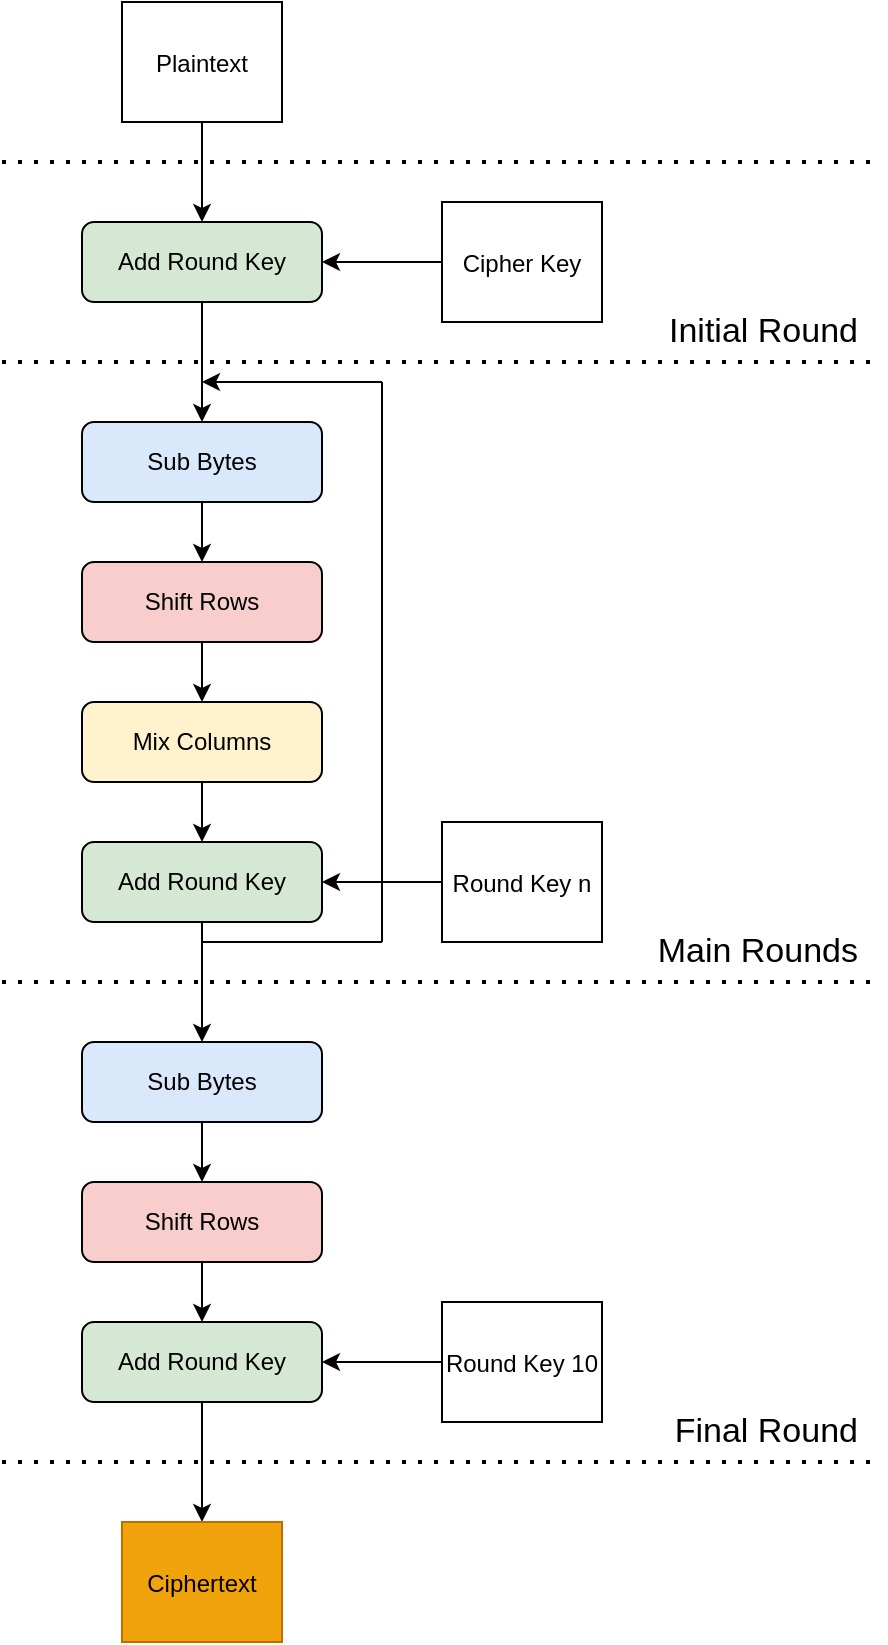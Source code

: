 <mxfile version="16.5.6" type="device"><diagram id="7nfzFrU8MWglCxRMckCR" name="Page-1"><mxGraphModel dx="1422" dy="762" grid="1" gridSize="10" guides="1" tooltips="1" connect="1" arrows="1" fold="1" page="1" pageScale="1" pageWidth="827" pageHeight="1169" math="0" shadow="0"><root><mxCell id="0"/><mxCell id="1" parent="0"/><mxCell id="VLABPZIi211AEGjdVW4Z-1" value="" style="endArrow=none;dashed=1;html=1;dashPattern=1 3;strokeWidth=2;rounded=0;" edge="1" parent="1"><mxGeometry width="50" height="50" relative="1" as="geometry"><mxPoint x="140" y="280" as="sourcePoint"/><mxPoint x="580" y="280" as="targetPoint"/></mxGeometry></mxCell><mxCell id="VLABPZIi211AEGjdVW4Z-2" value="Add Round Key" style="rounded=1;whiteSpace=wrap;html=1;fillColor=#d5e8d4;strokeColor=#000000;" vertex="1" parent="1"><mxGeometry x="180" y="210" width="120" height="40" as="geometry"/></mxCell><mxCell id="VLABPZIi211AEGjdVW4Z-3" value="Sub Bytes" style="rounded=1;whiteSpace=wrap;html=1;fillColor=#dae8fc;strokeColor=#000000;" vertex="1" parent="1"><mxGeometry x="180" y="310" width="120" height="40" as="geometry"/></mxCell><mxCell id="VLABPZIi211AEGjdVW4Z-4" value="Shift Rows" style="rounded=1;whiteSpace=wrap;html=1;fillColor=#f8cecc;strokeColor=#000000;" vertex="1" parent="1"><mxGeometry x="180" y="380" width="120" height="40" as="geometry"/></mxCell><mxCell id="VLABPZIi211AEGjdVW4Z-5" value="Mix Columns" style="rounded=1;whiteSpace=wrap;html=1;fillColor=#fff2cc;strokeColor=#000000;" vertex="1" parent="1"><mxGeometry x="180" y="450" width="120" height="40" as="geometry"/></mxCell><mxCell id="VLABPZIi211AEGjdVW4Z-6" value="Initial Round" style="text;html=1;strokeColor=none;fillColor=none;align=right;verticalAlign=middle;whiteSpace=wrap;rounded=0;fontSize=17;" vertex="1" parent="1"><mxGeometry x="450" y="250" width="120" height="30" as="geometry"/></mxCell><mxCell id="VLABPZIi211AEGjdVW4Z-8" value="Add Round Key" style="rounded=1;whiteSpace=wrap;html=1;fillColor=#d5e8d4;strokeColor=#000000;" vertex="1" parent="1"><mxGeometry x="180" y="520" width="120" height="40" as="geometry"/></mxCell><mxCell id="VLABPZIi211AEGjdVW4Z-9" value="" style="endArrow=none;dashed=1;html=1;dashPattern=1 3;strokeWidth=2;rounded=0;" edge="1" parent="1"><mxGeometry width="50" height="50" relative="1" as="geometry"><mxPoint x="140" y="590" as="sourcePoint"/><mxPoint x="580" y="590" as="targetPoint"/></mxGeometry></mxCell><mxCell id="VLABPZIi211AEGjdVW4Z-10" value="Main Rounds" style="text;html=1;strokeColor=none;fillColor=none;align=right;verticalAlign=middle;whiteSpace=wrap;rounded=0;fontSize=17;" vertex="1" parent="1"><mxGeometry x="450" y="560" width="120" height="30" as="geometry"/></mxCell><mxCell id="VLABPZIi211AEGjdVW4Z-16" value="Sub Bytes" style="rounded=1;whiteSpace=wrap;html=1;fillColor=#dae8fc;strokeColor=#000000;" vertex="1" parent="1"><mxGeometry x="180" y="620" width="120" height="40" as="geometry"/></mxCell><mxCell id="VLABPZIi211AEGjdVW4Z-18" value="Shift Rows" style="rounded=1;whiteSpace=wrap;html=1;fillColor=#f8cecc;strokeColor=#000000;" vertex="1" parent="1"><mxGeometry x="180" y="690" width="120" height="40" as="geometry"/></mxCell><mxCell id="VLABPZIi211AEGjdVW4Z-19" value="Add Round Key" style="rounded=1;whiteSpace=wrap;html=1;fillColor=#d5e8d4;strokeColor=#000000;" vertex="1" parent="1"><mxGeometry x="180" y="760" width="120" height="40" as="geometry"/></mxCell><mxCell id="VLABPZIi211AEGjdVW4Z-20" value="" style="endArrow=none;dashed=1;html=1;dashPattern=1 3;strokeWidth=2;rounded=0;" edge="1" parent="1"><mxGeometry width="50" height="50" relative="1" as="geometry"><mxPoint x="140" y="830" as="sourcePoint"/><mxPoint x="580" y="830" as="targetPoint"/></mxGeometry></mxCell><mxCell id="VLABPZIi211AEGjdVW4Z-21" value="Final Round" style="text;html=1;strokeColor=none;fillColor=none;align=right;verticalAlign=middle;whiteSpace=wrap;rounded=0;fontSize=17;" vertex="1" parent="1"><mxGeometry x="450" y="800" width="120" height="30" as="geometry"/></mxCell><mxCell id="VLABPZIi211AEGjdVW4Z-22" value="&lt;font style=&quot;font-size: 12px&quot;&gt;Cipher Key&lt;/font&gt;" style="rounded=0;whiteSpace=wrap;html=1;fontSize=17;" vertex="1" parent="1"><mxGeometry x="360" y="200" width="80" height="60" as="geometry"/></mxCell><mxCell id="VLABPZIi211AEGjdVW4Z-23" value="&lt;font style=&quot;font-size: 12px&quot;&gt;Round Key n&lt;/font&gt;" style="rounded=0;whiteSpace=wrap;html=1;fontSize=17;strokeColor=#000000;" vertex="1" parent="1"><mxGeometry x="360" y="510" width="80" height="60" as="geometry"/></mxCell><mxCell id="VLABPZIi211AEGjdVW4Z-24" value="&lt;font style=&quot;font-size: 12px&quot;&gt;Round Key 10&lt;/font&gt;" style="rounded=0;whiteSpace=wrap;html=1;fontSize=17;strokeColor=#000000;" vertex="1" parent="1"><mxGeometry x="360" y="750" width="80" height="60" as="geometry"/></mxCell><mxCell id="VLABPZIi211AEGjdVW4Z-25" value="" style="endArrow=classic;html=1;rounded=0;fontSize=12;entryX=0.5;entryY=0;entryDx=0;entryDy=0;exitX=0.5;exitY=1;exitDx=0;exitDy=0;" edge="1" parent="1" source="VLABPZIi211AEGjdVW4Z-2" target="VLABPZIi211AEGjdVW4Z-3"><mxGeometry width="50" height="50" relative="1" as="geometry"><mxPoint x="50" y="280" as="sourcePoint"/><mxPoint x="100" y="230" as="targetPoint"/></mxGeometry></mxCell><mxCell id="VLABPZIi211AEGjdVW4Z-26" value="" style="endArrow=classic;html=1;rounded=0;fontSize=12;entryX=0.5;entryY=0;entryDx=0;entryDy=0;exitX=0.5;exitY=1;exitDx=0;exitDy=0;" edge="1" parent="1" source="VLABPZIi211AEGjdVW4Z-3" target="VLABPZIi211AEGjdVW4Z-4"><mxGeometry width="50" height="50" relative="1" as="geometry"><mxPoint x="250" y="260" as="sourcePoint"/><mxPoint x="250" y="320" as="targetPoint"/></mxGeometry></mxCell><mxCell id="VLABPZIi211AEGjdVW4Z-27" value="" style="endArrow=classic;html=1;rounded=0;fontSize=12;entryX=0.5;entryY=0;entryDx=0;entryDy=0;exitX=0.5;exitY=1;exitDx=0;exitDy=0;" edge="1" parent="1" source="VLABPZIi211AEGjdVW4Z-4" target="VLABPZIi211AEGjdVW4Z-5"><mxGeometry width="50" height="50" relative="1" as="geometry"><mxPoint x="250" y="360" as="sourcePoint"/><mxPoint x="250" y="390" as="targetPoint"/></mxGeometry></mxCell><mxCell id="VLABPZIi211AEGjdVW4Z-28" value="" style="endArrow=classic;html=1;rounded=0;fontSize=12;entryX=0.5;entryY=0;entryDx=0;entryDy=0;exitX=0.5;exitY=1;exitDx=0;exitDy=0;" edge="1" parent="1" source="VLABPZIi211AEGjdVW4Z-5" target="VLABPZIi211AEGjdVW4Z-8"><mxGeometry width="50" height="50" relative="1" as="geometry"><mxPoint x="250" y="430" as="sourcePoint"/><mxPoint x="250" y="460" as="targetPoint"/></mxGeometry></mxCell><mxCell id="VLABPZIi211AEGjdVW4Z-29" value="" style="endArrow=classic;html=1;rounded=0;fontSize=12;entryX=0.5;entryY=0;entryDx=0;entryDy=0;exitX=0.5;exitY=1;exitDx=0;exitDy=0;" edge="1" parent="1" source="VLABPZIi211AEGjdVW4Z-8" target="VLABPZIi211AEGjdVW4Z-16"><mxGeometry width="50" height="50" relative="1" as="geometry"><mxPoint x="250" y="500" as="sourcePoint"/><mxPoint x="250" y="530" as="targetPoint"/></mxGeometry></mxCell><mxCell id="VLABPZIi211AEGjdVW4Z-30" value="" style="endArrow=classic;html=1;rounded=0;fontSize=12;entryX=0.5;entryY=0;entryDx=0;entryDy=0;exitX=0.5;exitY=1;exitDx=0;exitDy=0;" edge="1" parent="1" source="VLABPZIi211AEGjdVW4Z-16" target="VLABPZIi211AEGjdVW4Z-18"><mxGeometry width="50" height="50" relative="1" as="geometry"><mxPoint x="250" y="570" as="sourcePoint"/><mxPoint x="250" y="630" as="targetPoint"/></mxGeometry></mxCell><mxCell id="VLABPZIi211AEGjdVW4Z-31" value="" style="endArrow=classic;html=1;rounded=0;fontSize=12;entryX=0.5;entryY=0;entryDx=0;entryDy=0;exitX=0.5;exitY=1;exitDx=0;exitDy=0;" edge="1" parent="1" source="VLABPZIi211AEGjdVW4Z-18" target="VLABPZIi211AEGjdVW4Z-19"><mxGeometry width="50" height="50" relative="1" as="geometry"><mxPoint x="250" y="670" as="sourcePoint"/><mxPoint x="250" y="700" as="targetPoint"/></mxGeometry></mxCell><mxCell id="VLABPZIi211AEGjdVW4Z-32" value="" style="endArrow=none;html=1;rounded=0;fontSize=12;" edge="1" parent="1"><mxGeometry width="50" height="50" relative="1" as="geometry"><mxPoint x="240" y="570" as="sourcePoint"/><mxPoint x="330" y="570" as="targetPoint"/></mxGeometry></mxCell><mxCell id="VLABPZIi211AEGjdVW4Z-33" value="" style="endArrow=none;html=1;rounded=0;fontSize=12;" edge="1" parent="1"><mxGeometry width="50" height="50" relative="1" as="geometry"><mxPoint x="330" y="290" as="sourcePoint"/><mxPoint x="330" y="570" as="targetPoint"/></mxGeometry></mxCell><mxCell id="VLABPZIi211AEGjdVW4Z-34" value="" style="endArrow=classic;html=1;rounded=0;fontSize=12;" edge="1" parent="1"><mxGeometry width="50" height="50" relative="1" as="geometry"><mxPoint x="330" y="290" as="sourcePoint"/><mxPoint x="240" y="290" as="targetPoint"/></mxGeometry></mxCell><mxCell id="VLABPZIi211AEGjdVW4Z-35" value="" style="endArrow=classic;html=1;rounded=0;fontSize=12;entryX=1;entryY=0.5;entryDx=0;entryDy=0;exitX=0;exitY=0.5;exitDx=0;exitDy=0;" edge="1" parent="1" source="VLABPZIi211AEGjdVW4Z-23" target="VLABPZIi211AEGjdVW4Z-8"><mxGeometry width="50" height="50" relative="1" as="geometry"><mxPoint x="420" y="490" as="sourcePoint"/><mxPoint x="470" y="440" as="targetPoint"/></mxGeometry></mxCell><mxCell id="VLABPZIi211AEGjdVW4Z-36" value="" style="endArrow=classic;html=1;rounded=0;fontSize=12;entryX=1;entryY=0.5;entryDx=0;entryDy=0;exitX=0;exitY=0.5;exitDx=0;exitDy=0;" edge="1" parent="1" source="VLABPZIi211AEGjdVW4Z-22" target="VLABPZIi211AEGjdVW4Z-2"><mxGeometry width="50" height="50" relative="1" as="geometry"><mxPoint x="370" y="550" as="sourcePoint"/><mxPoint x="310" y="550" as="targetPoint"/></mxGeometry></mxCell><mxCell id="VLABPZIi211AEGjdVW4Z-37" value="" style="endArrow=classic;html=1;rounded=0;fontSize=12;entryX=1;entryY=0.5;entryDx=0;entryDy=0;exitX=0;exitY=0.5;exitDx=0;exitDy=0;" edge="1" parent="1" source="VLABPZIi211AEGjdVW4Z-24" target="VLABPZIi211AEGjdVW4Z-19"><mxGeometry width="50" height="50" relative="1" as="geometry"><mxPoint x="370" y="550" as="sourcePoint"/><mxPoint x="310" y="550" as="targetPoint"/></mxGeometry></mxCell><mxCell id="VLABPZIi211AEGjdVW4Z-39" value="" style="endArrow=classic;html=1;rounded=0;fontSize=35;exitX=0.5;exitY=1;exitDx=0;exitDy=0;" edge="1" parent="1" source="VLABPZIi211AEGjdVW4Z-19"><mxGeometry width="50" height="50" relative="1" as="geometry"><mxPoint x="250" y="960" as="sourcePoint"/><mxPoint x="240" y="860" as="targetPoint"/></mxGeometry></mxCell><mxCell id="VLABPZIi211AEGjdVW4Z-40" value="&lt;font style=&quot;font-size: 12px&quot;&gt;Ciphertext&lt;/font&gt;" style="rounded=0;whiteSpace=wrap;html=1;fontSize=17;strokeColor=#BD7000;fillColor=#f0a30a;fontColor=#000000;" vertex="1" parent="1"><mxGeometry x="200" y="860" width="80" height="60" as="geometry"/></mxCell><mxCell id="VLABPZIi211AEGjdVW4Z-41" value="" style="endArrow=none;dashed=1;html=1;dashPattern=1 3;strokeWidth=2;rounded=0;" edge="1" parent="1"><mxGeometry width="50" height="50" relative="1" as="geometry"><mxPoint x="140" y="180" as="sourcePoint"/><mxPoint x="580" y="180" as="targetPoint"/></mxGeometry></mxCell><mxCell id="VLABPZIi211AEGjdVW4Z-42" value="&lt;font style=&quot;font-size: 12px&quot;&gt;Plaintext&lt;/font&gt;" style="rounded=0;whiteSpace=wrap;html=1;fontSize=17;" vertex="1" parent="1"><mxGeometry x="200" y="100" width="80" height="60" as="geometry"/></mxCell><mxCell id="VLABPZIi211AEGjdVW4Z-43" value="" style="endArrow=classic;html=1;rounded=0;fontSize=12;entryX=0.5;entryY=0;entryDx=0;entryDy=0;exitX=0.5;exitY=1;exitDx=0;exitDy=0;" edge="1" parent="1" source="VLABPZIi211AEGjdVW4Z-42" target="VLABPZIi211AEGjdVW4Z-2"><mxGeometry width="50" height="50" relative="1" as="geometry"><mxPoint x="100" y="170" as="sourcePoint"/><mxPoint x="100" y="230" as="targetPoint"/></mxGeometry></mxCell></root></mxGraphModel></diagram></mxfile>